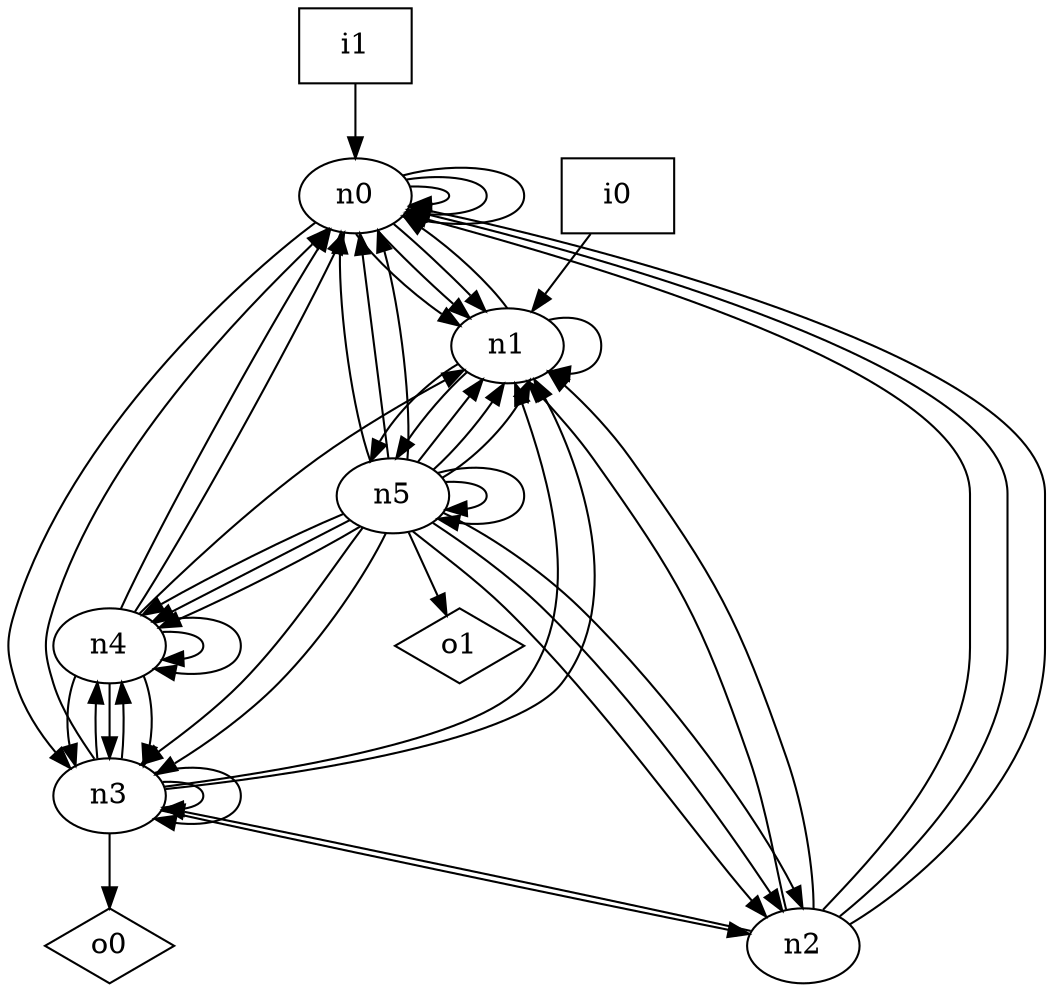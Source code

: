 digraph G {
n0 [label="n0"];
n1 [label="n1"];
n2 [label="n2"];
n3 [label="n3"];
n4 [label="n4"];
n5 [label="n5"];
n6 [label="i0",shape="box"];
n7 [label="i1",shape="box"];
n8 [label="o0",shape="diamond"];
n9 [label="o1",shape="diamond"];
n0 -> n0
n0 -> n0
n0 -> n0
n0 -> n1
n0 -> n1
n0 -> n1
n0 -> n3
n1 -> n0
n1 -> n1
n1 -> n5
n1 -> n5
n2 -> n0
n2 -> n0
n2 -> n0
n2 -> n1
n2 -> n1
n2 -> n3
n3 -> n0
n3 -> n1
n3 -> n1
n3 -> n2
n3 -> n3
n3 -> n3
n3 -> n4
n3 -> n4
n3 -> n8
n4 -> n0
n4 -> n0
n4 -> n1
n4 -> n3
n4 -> n3
n4 -> n3
n4 -> n4
n4 -> n4
n5 -> n0
n5 -> n0
n5 -> n0
n5 -> n1
n5 -> n1
n5 -> n1
n5 -> n2
n5 -> n2
n5 -> n2
n5 -> n3
n5 -> n3
n5 -> n4
n5 -> n4
n5 -> n4
n5 -> n5
n5 -> n5
n5 -> n9
n6 -> n1
n7 -> n0
}